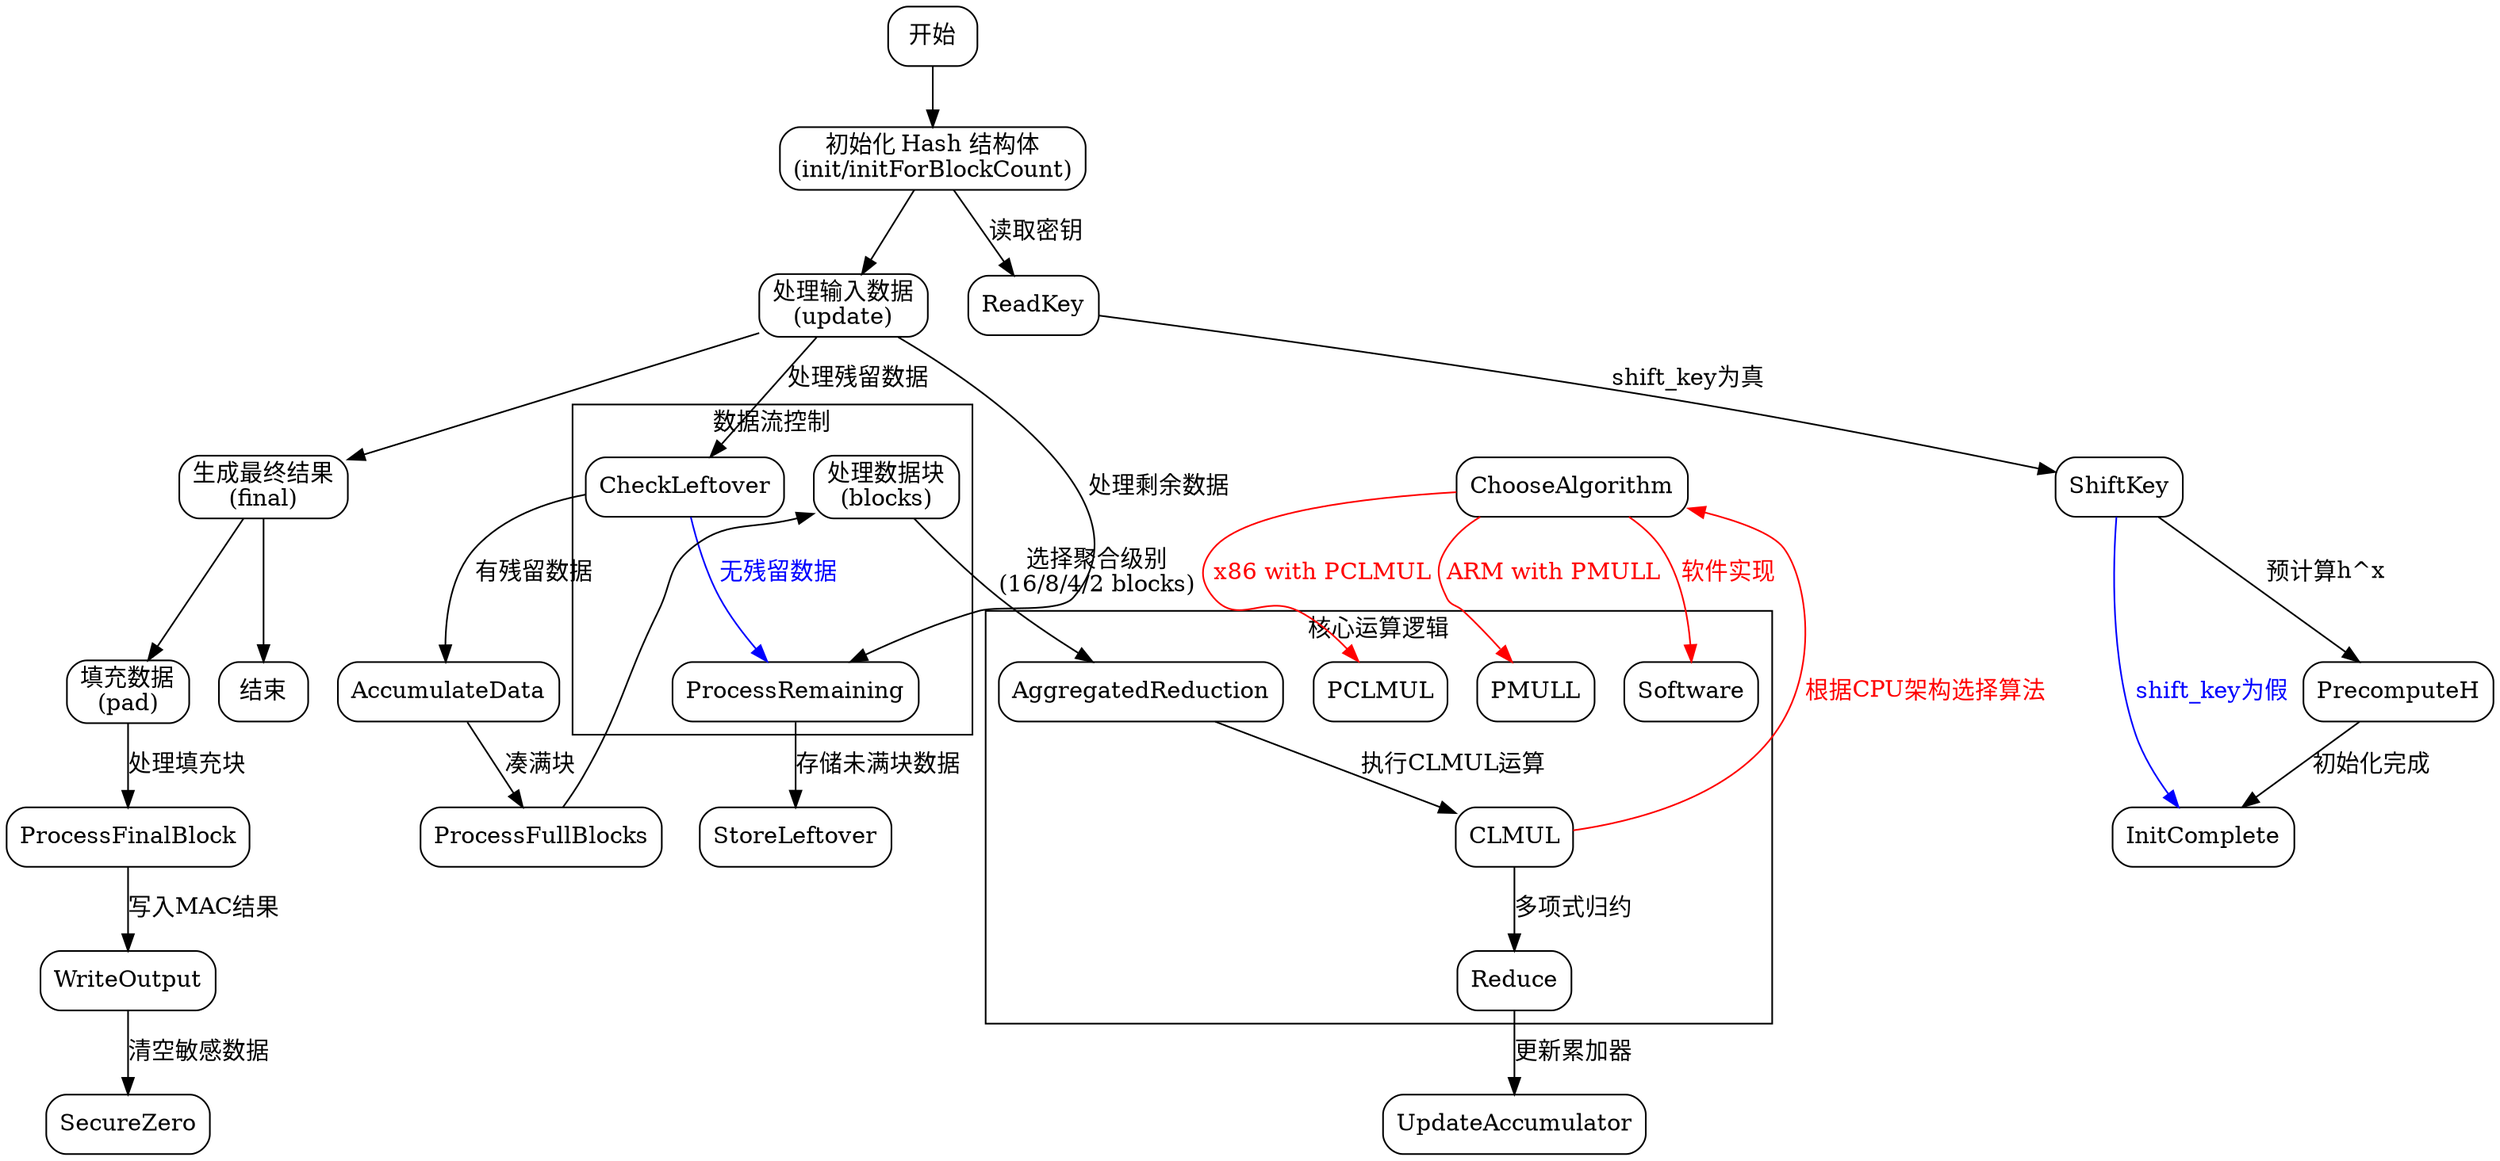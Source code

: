 
digraph G {
    rankdir=TB;
    node [shape=rectangle, style="rounded"];

    // 主要节点
    Start [label="开始"];
    Init [label="初始化 Hash 结构体\n(init/initForBlockCount)"];
    Update [label="处理输入数据\n(update)"];
    ProcessBlocks [label="处理数据块\n(blocks)"];
    Pad [label="填充数据\n(pad)"];
    Final [label="生成最终结果\n(final)"];
    End [label="结束"];

    // 内部方法节点
    Init -> ReadKey [label="读取密钥"];
    ReadKey -> ShiftKey [label="shift_key为真"];
    ShiftKey -> PrecomputeH [label="预计算h^x"];
    PrecomputeH -> InitComplete [label="初始化完成"];

    Update -> CheckLeftover [label="处理残留数据"];
    CheckLeftover -> AccumulateData [label="有残留数据"];
    AccumulateData -> ProcessFullBlocks [label="凑满块"];
    ProcessFullBlocks -> ProcessBlocks;

    Update -> ProcessRemaining [label="处理剩余数据"];
    ProcessRemaining -> StoreLeftover [label="存储未满块数据"];

    ProcessBlocks -> AggregatedReduction [label="选择聚合级别\n(16/8/4/2 blocks)"];
    AggregatedReduction -> CLMUL [label="执行CLMUL运算"];
    CLMUL -> Reduce [label="多项式归约"];
    Reduce -> UpdateAccumulator [label="更新累加器"];

    Final -> Pad;
    Pad -> ProcessFinalBlock [label="处理填充块"];
    ProcessFinalBlock -> WriteOutput [label="写入MAC结果"];
    WriteOutput -> SecureZero [label="清空敏感数据"];

    // 连接主流程
    Start -> Init;
    Init -> Update;
    Update -> Final;
    Final -> End;

    // 条件分支样式
    edge [color=blue, fontcolor=blue];
    ShiftKey -> InitComplete [label="shift_key为假"];
    CheckLeftover -> ProcessRemaining [label="无残留数据"];
    
    edge [color=red, fontcolor=red];
    CLMUL -> ChooseAlgorithm [label="根据CPU架构选择算法"];
    ChooseAlgorithm -> PCLMUL [label="x86 with PCLMUL"];
    ChooseAlgorithm -> PMULL [label="ARM with PMULL"];
    ChooseAlgorithm -> Software [label="软件实现"];
    
    // 子图分组
    subgraph cluster_internal {
        label="核心运算逻辑";
        CLMUL; Reduce; AggregatedReduction; 
        PCLMUL; PMULL; Software;
    }

    subgraph cluster_dataflow {
        label="数据流控制";
        ProcessBlocks; CheckLeftover; ProcessRemaining;
    }
}
